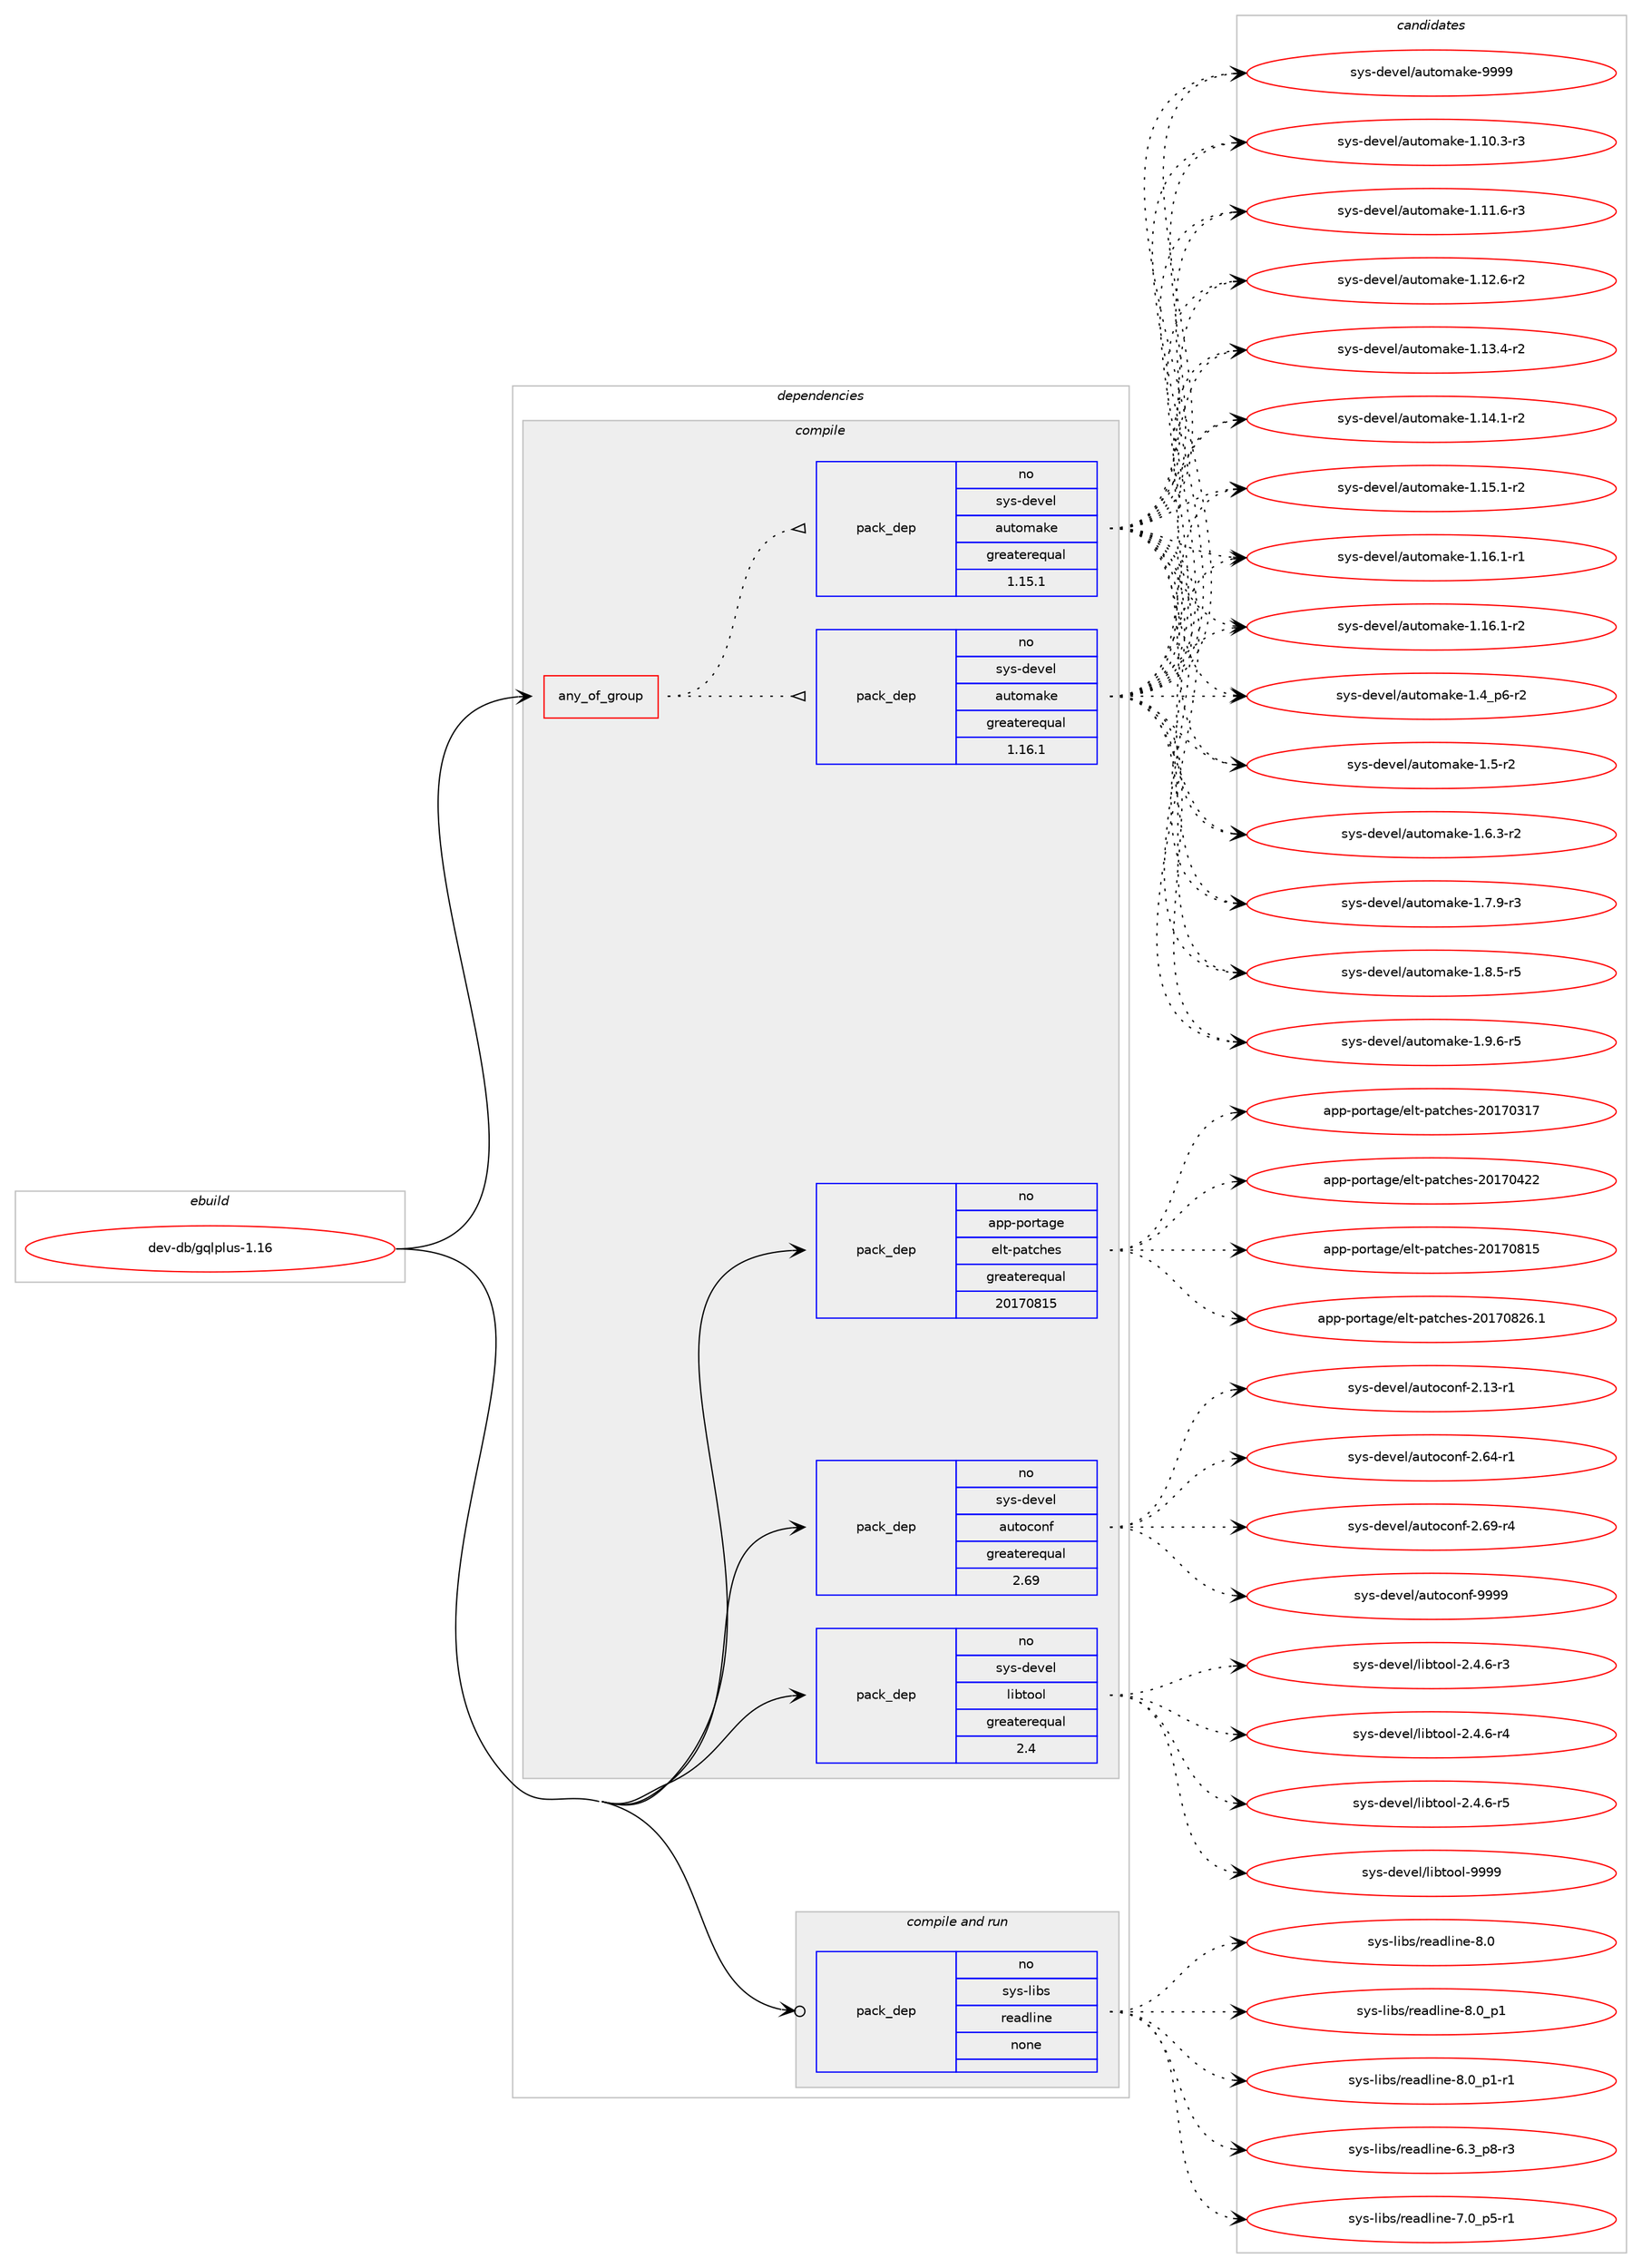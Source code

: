 digraph prolog {

# *************
# Graph options
# *************

newrank=true;
concentrate=true;
compound=true;
graph [rankdir=LR,fontname=Helvetica,fontsize=10,ranksep=1.5];#, ranksep=2.5, nodesep=0.2];
edge  [arrowhead=vee];
node  [fontname=Helvetica,fontsize=10];

# **********
# The ebuild
# **********

subgraph cluster_leftcol {
color=gray;
rank=same;
label=<<i>ebuild</i>>;
id [label="dev-db/gqlplus-1.16", color=red, width=4, href="../dev-db/gqlplus-1.16.svg"];
}

# ****************
# The dependencies
# ****************

subgraph cluster_midcol {
color=gray;
label=<<i>dependencies</i>>;
subgraph cluster_compile {
fillcolor="#eeeeee";
style=filled;
label=<<i>compile</i>>;
subgraph any9277 {
dependency518051 [label=<<TABLE BORDER="0" CELLBORDER="1" CELLSPACING="0" CELLPADDING="4"><TR><TD CELLPADDING="10">any_of_group</TD></TR></TABLE>>, shape=none, color=red];subgraph pack385892 {
dependency518052 [label=<<TABLE BORDER="0" CELLBORDER="1" CELLSPACING="0" CELLPADDING="4" WIDTH="220"><TR><TD ROWSPAN="6" CELLPADDING="30">pack_dep</TD></TR><TR><TD WIDTH="110">no</TD></TR><TR><TD>sys-devel</TD></TR><TR><TD>automake</TD></TR><TR><TD>greaterequal</TD></TR><TR><TD>1.16.1</TD></TR></TABLE>>, shape=none, color=blue];
}
dependency518051:e -> dependency518052:w [weight=20,style="dotted",arrowhead="oinv"];
subgraph pack385893 {
dependency518053 [label=<<TABLE BORDER="0" CELLBORDER="1" CELLSPACING="0" CELLPADDING="4" WIDTH="220"><TR><TD ROWSPAN="6" CELLPADDING="30">pack_dep</TD></TR><TR><TD WIDTH="110">no</TD></TR><TR><TD>sys-devel</TD></TR><TR><TD>automake</TD></TR><TR><TD>greaterequal</TD></TR><TR><TD>1.15.1</TD></TR></TABLE>>, shape=none, color=blue];
}
dependency518051:e -> dependency518053:w [weight=20,style="dotted",arrowhead="oinv"];
}
id:e -> dependency518051:w [weight=20,style="solid",arrowhead="vee"];
subgraph pack385894 {
dependency518054 [label=<<TABLE BORDER="0" CELLBORDER="1" CELLSPACING="0" CELLPADDING="4" WIDTH="220"><TR><TD ROWSPAN="6" CELLPADDING="30">pack_dep</TD></TR><TR><TD WIDTH="110">no</TD></TR><TR><TD>app-portage</TD></TR><TR><TD>elt-patches</TD></TR><TR><TD>greaterequal</TD></TR><TR><TD>20170815</TD></TR></TABLE>>, shape=none, color=blue];
}
id:e -> dependency518054:w [weight=20,style="solid",arrowhead="vee"];
subgraph pack385895 {
dependency518055 [label=<<TABLE BORDER="0" CELLBORDER="1" CELLSPACING="0" CELLPADDING="4" WIDTH="220"><TR><TD ROWSPAN="6" CELLPADDING="30">pack_dep</TD></TR><TR><TD WIDTH="110">no</TD></TR><TR><TD>sys-devel</TD></TR><TR><TD>autoconf</TD></TR><TR><TD>greaterequal</TD></TR><TR><TD>2.69</TD></TR></TABLE>>, shape=none, color=blue];
}
id:e -> dependency518055:w [weight=20,style="solid",arrowhead="vee"];
subgraph pack385896 {
dependency518056 [label=<<TABLE BORDER="0" CELLBORDER="1" CELLSPACING="0" CELLPADDING="4" WIDTH="220"><TR><TD ROWSPAN="6" CELLPADDING="30">pack_dep</TD></TR><TR><TD WIDTH="110">no</TD></TR><TR><TD>sys-devel</TD></TR><TR><TD>libtool</TD></TR><TR><TD>greaterequal</TD></TR><TR><TD>2.4</TD></TR></TABLE>>, shape=none, color=blue];
}
id:e -> dependency518056:w [weight=20,style="solid",arrowhead="vee"];
}
subgraph cluster_compileandrun {
fillcolor="#eeeeee";
style=filled;
label=<<i>compile and run</i>>;
subgraph pack385897 {
dependency518057 [label=<<TABLE BORDER="0" CELLBORDER="1" CELLSPACING="0" CELLPADDING="4" WIDTH="220"><TR><TD ROWSPAN="6" CELLPADDING="30">pack_dep</TD></TR><TR><TD WIDTH="110">no</TD></TR><TR><TD>sys-libs</TD></TR><TR><TD>readline</TD></TR><TR><TD>none</TD></TR><TR><TD></TD></TR></TABLE>>, shape=none, color=blue];
}
id:e -> dependency518057:w [weight=20,style="solid",arrowhead="odotvee"];
}
subgraph cluster_run {
fillcolor="#eeeeee";
style=filled;
label=<<i>run</i>>;
}
}

# **************
# The candidates
# **************

subgraph cluster_choices {
rank=same;
color=gray;
label=<<i>candidates</i>>;

subgraph choice385892 {
color=black;
nodesep=1;
choice11512111545100101118101108479711711611110997107101454946494846514511451 [label="sys-devel/automake-1.10.3-r3", color=red, width=4,href="../sys-devel/automake-1.10.3-r3.svg"];
choice11512111545100101118101108479711711611110997107101454946494946544511451 [label="sys-devel/automake-1.11.6-r3", color=red, width=4,href="../sys-devel/automake-1.11.6-r3.svg"];
choice11512111545100101118101108479711711611110997107101454946495046544511450 [label="sys-devel/automake-1.12.6-r2", color=red, width=4,href="../sys-devel/automake-1.12.6-r2.svg"];
choice11512111545100101118101108479711711611110997107101454946495146524511450 [label="sys-devel/automake-1.13.4-r2", color=red, width=4,href="../sys-devel/automake-1.13.4-r2.svg"];
choice11512111545100101118101108479711711611110997107101454946495246494511450 [label="sys-devel/automake-1.14.1-r2", color=red, width=4,href="../sys-devel/automake-1.14.1-r2.svg"];
choice11512111545100101118101108479711711611110997107101454946495346494511450 [label="sys-devel/automake-1.15.1-r2", color=red, width=4,href="../sys-devel/automake-1.15.1-r2.svg"];
choice11512111545100101118101108479711711611110997107101454946495446494511449 [label="sys-devel/automake-1.16.1-r1", color=red, width=4,href="../sys-devel/automake-1.16.1-r1.svg"];
choice11512111545100101118101108479711711611110997107101454946495446494511450 [label="sys-devel/automake-1.16.1-r2", color=red, width=4,href="../sys-devel/automake-1.16.1-r2.svg"];
choice115121115451001011181011084797117116111109971071014549465295112544511450 [label="sys-devel/automake-1.4_p6-r2", color=red, width=4,href="../sys-devel/automake-1.4_p6-r2.svg"];
choice11512111545100101118101108479711711611110997107101454946534511450 [label="sys-devel/automake-1.5-r2", color=red, width=4,href="../sys-devel/automake-1.5-r2.svg"];
choice115121115451001011181011084797117116111109971071014549465446514511450 [label="sys-devel/automake-1.6.3-r2", color=red, width=4,href="../sys-devel/automake-1.6.3-r2.svg"];
choice115121115451001011181011084797117116111109971071014549465546574511451 [label="sys-devel/automake-1.7.9-r3", color=red, width=4,href="../sys-devel/automake-1.7.9-r3.svg"];
choice115121115451001011181011084797117116111109971071014549465646534511453 [label="sys-devel/automake-1.8.5-r5", color=red, width=4,href="../sys-devel/automake-1.8.5-r5.svg"];
choice115121115451001011181011084797117116111109971071014549465746544511453 [label="sys-devel/automake-1.9.6-r5", color=red, width=4,href="../sys-devel/automake-1.9.6-r5.svg"];
choice115121115451001011181011084797117116111109971071014557575757 [label="sys-devel/automake-9999", color=red, width=4,href="../sys-devel/automake-9999.svg"];
dependency518052:e -> choice11512111545100101118101108479711711611110997107101454946494846514511451:w [style=dotted,weight="100"];
dependency518052:e -> choice11512111545100101118101108479711711611110997107101454946494946544511451:w [style=dotted,weight="100"];
dependency518052:e -> choice11512111545100101118101108479711711611110997107101454946495046544511450:w [style=dotted,weight="100"];
dependency518052:e -> choice11512111545100101118101108479711711611110997107101454946495146524511450:w [style=dotted,weight="100"];
dependency518052:e -> choice11512111545100101118101108479711711611110997107101454946495246494511450:w [style=dotted,weight="100"];
dependency518052:e -> choice11512111545100101118101108479711711611110997107101454946495346494511450:w [style=dotted,weight="100"];
dependency518052:e -> choice11512111545100101118101108479711711611110997107101454946495446494511449:w [style=dotted,weight="100"];
dependency518052:e -> choice11512111545100101118101108479711711611110997107101454946495446494511450:w [style=dotted,weight="100"];
dependency518052:e -> choice115121115451001011181011084797117116111109971071014549465295112544511450:w [style=dotted,weight="100"];
dependency518052:e -> choice11512111545100101118101108479711711611110997107101454946534511450:w [style=dotted,weight="100"];
dependency518052:e -> choice115121115451001011181011084797117116111109971071014549465446514511450:w [style=dotted,weight="100"];
dependency518052:e -> choice115121115451001011181011084797117116111109971071014549465546574511451:w [style=dotted,weight="100"];
dependency518052:e -> choice115121115451001011181011084797117116111109971071014549465646534511453:w [style=dotted,weight="100"];
dependency518052:e -> choice115121115451001011181011084797117116111109971071014549465746544511453:w [style=dotted,weight="100"];
dependency518052:e -> choice115121115451001011181011084797117116111109971071014557575757:w [style=dotted,weight="100"];
}
subgraph choice385893 {
color=black;
nodesep=1;
choice11512111545100101118101108479711711611110997107101454946494846514511451 [label="sys-devel/automake-1.10.3-r3", color=red, width=4,href="../sys-devel/automake-1.10.3-r3.svg"];
choice11512111545100101118101108479711711611110997107101454946494946544511451 [label="sys-devel/automake-1.11.6-r3", color=red, width=4,href="../sys-devel/automake-1.11.6-r3.svg"];
choice11512111545100101118101108479711711611110997107101454946495046544511450 [label="sys-devel/automake-1.12.6-r2", color=red, width=4,href="../sys-devel/automake-1.12.6-r2.svg"];
choice11512111545100101118101108479711711611110997107101454946495146524511450 [label="sys-devel/automake-1.13.4-r2", color=red, width=4,href="../sys-devel/automake-1.13.4-r2.svg"];
choice11512111545100101118101108479711711611110997107101454946495246494511450 [label="sys-devel/automake-1.14.1-r2", color=red, width=4,href="../sys-devel/automake-1.14.1-r2.svg"];
choice11512111545100101118101108479711711611110997107101454946495346494511450 [label="sys-devel/automake-1.15.1-r2", color=red, width=4,href="../sys-devel/automake-1.15.1-r2.svg"];
choice11512111545100101118101108479711711611110997107101454946495446494511449 [label="sys-devel/automake-1.16.1-r1", color=red, width=4,href="../sys-devel/automake-1.16.1-r1.svg"];
choice11512111545100101118101108479711711611110997107101454946495446494511450 [label="sys-devel/automake-1.16.1-r2", color=red, width=4,href="../sys-devel/automake-1.16.1-r2.svg"];
choice115121115451001011181011084797117116111109971071014549465295112544511450 [label="sys-devel/automake-1.4_p6-r2", color=red, width=4,href="../sys-devel/automake-1.4_p6-r2.svg"];
choice11512111545100101118101108479711711611110997107101454946534511450 [label="sys-devel/automake-1.5-r2", color=red, width=4,href="../sys-devel/automake-1.5-r2.svg"];
choice115121115451001011181011084797117116111109971071014549465446514511450 [label="sys-devel/automake-1.6.3-r2", color=red, width=4,href="../sys-devel/automake-1.6.3-r2.svg"];
choice115121115451001011181011084797117116111109971071014549465546574511451 [label="sys-devel/automake-1.7.9-r3", color=red, width=4,href="../sys-devel/automake-1.7.9-r3.svg"];
choice115121115451001011181011084797117116111109971071014549465646534511453 [label="sys-devel/automake-1.8.5-r5", color=red, width=4,href="../sys-devel/automake-1.8.5-r5.svg"];
choice115121115451001011181011084797117116111109971071014549465746544511453 [label="sys-devel/automake-1.9.6-r5", color=red, width=4,href="../sys-devel/automake-1.9.6-r5.svg"];
choice115121115451001011181011084797117116111109971071014557575757 [label="sys-devel/automake-9999", color=red, width=4,href="../sys-devel/automake-9999.svg"];
dependency518053:e -> choice11512111545100101118101108479711711611110997107101454946494846514511451:w [style=dotted,weight="100"];
dependency518053:e -> choice11512111545100101118101108479711711611110997107101454946494946544511451:w [style=dotted,weight="100"];
dependency518053:e -> choice11512111545100101118101108479711711611110997107101454946495046544511450:w [style=dotted,weight="100"];
dependency518053:e -> choice11512111545100101118101108479711711611110997107101454946495146524511450:w [style=dotted,weight="100"];
dependency518053:e -> choice11512111545100101118101108479711711611110997107101454946495246494511450:w [style=dotted,weight="100"];
dependency518053:e -> choice11512111545100101118101108479711711611110997107101454946495346494511450:w [style=dotted,weight="100"];
dependency518053:e -> choice11512111545100101118101108479711711611110997107101454946495446494511449:w [style=dotted,weight="100"];
dependency518053:e -> choice11512111545100101118101108479711711611110997107101454946495446494511450:w [style=dotted,weight="100"];
dependency518053:e -> choice115121115451001011181011084797117116111109971071014549465295112544511450:w [style=dotted,weight="100"];
dependency518053:e -> choice11512111545100101118101108479711711611110997107101454946534511450:w [style=dotted,weight="100"];
dependency518053:e -> choice115121115451001011181011084797117116111109971071014549465446514511450:w [style=dotted,weight="100"];
dependency518053:e -> choice115121115451001011181011084797117116111109971071014549465546574511451:w [style=dotted,weight="100"];
dependency518053:e -> choice115121115451001011181011084797117116111109971071014549465646534511453:w [style=dotted,weight="100"];
dependency518053:e -> choice115121115451001011181011084797117116111109971071014549465746544511453:w [style=dotted,weight="100"];
dependency518053:e -> choice115121115451001011181011084797117116111109971071014557575757:w [style=dotted,weight="100"];
}
subgraph choice385894 {
color=black;
nodesep=1;
choice97112112451121111141169710310147101108116451129711699104101115455048495548514955 [label="app-portage/elt-patches-20170317", color=red, width=4,href="../app-portage/elt-patches-20170317.svg"];
choice97112112451121111141169710310147101108116451129711699104101115455048495548525050 [label="app-portage/elt-patches-20170422", color=red, width=4,href="../app-portage/elt-patches-20170422.svg"];
choice97112112451121111141169710310147101108116451129711699104101115455048495548564953 [label="app-portage/elt-patches-20170815", color=red, width=4,href="../app-portage/elt-patches-20170815.svg"];
choice971121124511211111411697103101471011081164511297116991041011154550484955485650544649 [label="app-portage/elt-patches-20170826.1", color=red, width=4,href="../app-portage/elt-patches-20170826.1.svg"];
dependency518054:e -> choice97112112451121111141169710310147101108116451129711699104101115455048495548514955:w [style=dotted,weight="100"];
dependency518054:e -> choice97112112451121111141169710310147101108116451129711699104101115455048495548525050:w [style=dotted,weight="100"];
dependency518054:e -> choice97112112451121111141169710310147101108116451129711699104101115455048495548564953:w [style=dotted,weight="100"];
dependency518054:e -> choice971121124511211111411697103101471011081164511297116991041011154550484955485650544649:w [style=dotted,weight="100"];
}
subgraph choice385895 {
color=black;
nodesep=1;
choice1151211154510010111810110847971171161119911111010245504649514511449 [label="sys-devel/autoconf-2.13-r1", color=red, width=4,href="../sys-devel/autoconf-2.13-r1.svg"];
choice1151211154510010111810110847971171161119911111010245504654524511449 [label="sys-devel/autoconf-2.64-r1", color=red, width=4,href="../sys-devel/autoconf-2.64-r1.svg"];
choice1151211154510010111810110847971171161119911111010245504654574511452 [label="sys-devel/autoconf-2.69-r4", color=red, width=4,href="../sys-devel/autoconf-2.69-r4.svg"];
choice115121115451001011181011084797117116111991111101024557575757 [label="sys-devel/autoconf-9999", color=red, width=4,href="../sys-devel/autoconf-9999.svg"];
dependency518055:e -> choice1151211154510010111810110847971171161119911111010245504649514511449:w [style=dotted,weight="100"];
dependency518055:e -> choice1151211154510010111810110847971171161119911111010245504654524511449:w [style=dotted,weight="100"];
dependency518055:e -> choice1151211154510010111810110847971171161119911111010245504654574511452:w [style=dotted,weight="100"];
dependency518055:e -> choice115121115451001011181011084797117116111991111101024557575757:w [style=dotted,weight="100"];
}
subgraph choice385896 {
color=black;
nodesep=1;
choice1151211154510010111810110847108105981161111111084550465246544511451 [label="sys-devel/libtool-2.4.6-r3", color=red, width=4,href="../sys-devel/libtool-2.4.6-r3.svg"];
choice1151211154510010111810110847108105981161111111084550465246544511452 [label="sys-devel/libtool-2.4.6-r4", color=red, width=4,href="../sys-devel/libtool-2.4.6-r4.svg"];
choice1151211154510010111810110847108105981161111111084550465246544511453 [label="sys-devel/libtool-2.4.6-r5", color=red, width=4,href="../sys-devel/libtool-2.4.6-r5.svg"];
choice1151211154510010111810110847108105981161111111084557575757 [label="sys-devel/libtool-9999", color=red, width=4,href="../sys-devel/libtool-9999.svg"];
dependency518056:e -> choice1151211154510010111810110847108105981161111111084550465246544511451:w [style=dotted,weight="100"];
dependency518056:e -> choice1151211154510010111810110847108105981161111111084550465246544511452:w [style=dotted,weight="100"];
dependency518056:e -> choice1151211154510010111810110847108105981161111111084550465246544511453:w [style=dotted,weight="100"];
dependency518056:e -> choice1151211154510010111810110847108105981161111111084557575757:w [style=dotted,weight="100"];
}
subgraph choice385897 {
color=black;
nodesep=1;
choice115121115451081059811547114101971001081051101014554465195112564511451 [label="sys-libs/readline-6.3_p8-r3", color=red, width=4,href="../sys-libs/readline-6.3_p8-r3.svg"];
choice115121115451081059811547114101971001081051101014555464895112534511449 [label="sys-libs/readline-7.0_p5-r1", color=red, width=4,href="../sys-libs/readline-7.0_p5-r1.svg"];
choice1151211154510810598115471141019710010810511010145564648 [label="sys-libs/readline-8.0", color=red, width=4,href="../sys-libs/readline-8.0.svg"];
choice11512111545108105981154711410197100108105110101455646489511249 [label="sys-libs/readline-8.0_p1", color=red, width=4,href="../sys-libs/readline-8.0_p1.svg"];
choice115121115451081059811547114101971001081051101014556464895112494511449 [label="sys-libs/readline-8.0_p1-r1", color=red, width=4,href="../sys-libs/readline-8.0_p1-r1.svg"];
dependency518057:e -> choice115121115451081059811547114101971001081051101014554465195112564511451:w [style=dotted,weight="100"];
dependency518057:e -> choice115121115451081059811547114101971001081051101014555464895112534511449:w [style=dotted,weight="100"];
dependency518057:e -> choice1151211154510810598115471141019710010810511010145564648:w [style=dotted,weight="100"];
dependency518057:e -> choice11512111545108105981154711410197100108105110101455646489511249:w [style=dotted,weight="100"];
dependency518057:e -> choice115121115451081059811547114101971001081051101014556464895112494511449:w [style=dotted,weight="100"];
}
}

}
